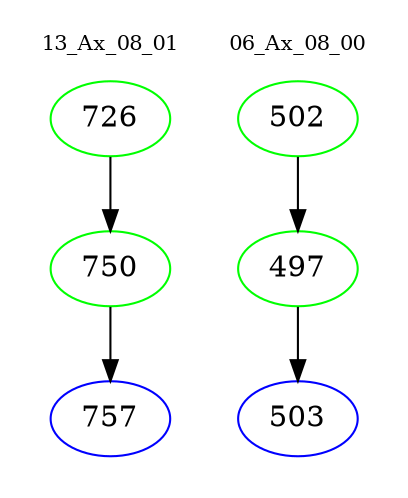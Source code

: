 digraph{
subgraph cluster_0 {
color = white
label = "13_Ax_08_01";
fontsize=10;
T0_726 [label="726", color="green"]
T0_726 -> T0_750 [color="black"]
T0_750 [label="750", color="green"]
T0_750 -> T0_757 [color="black"]
T0_757 [label="757", color="blue"]
}
subgraph cluster_1 {
color = white
label = "06_Ax_08_00";
fontsize=10;
T1_502 [label="502", color="green"]
T1_502 -> T1_497 [color="black"]
T1_497 [label="497", color="green"]
T1_497 -> T1_503 [color="black"]
T1_503 [label="503", color="blue"]
}
}
